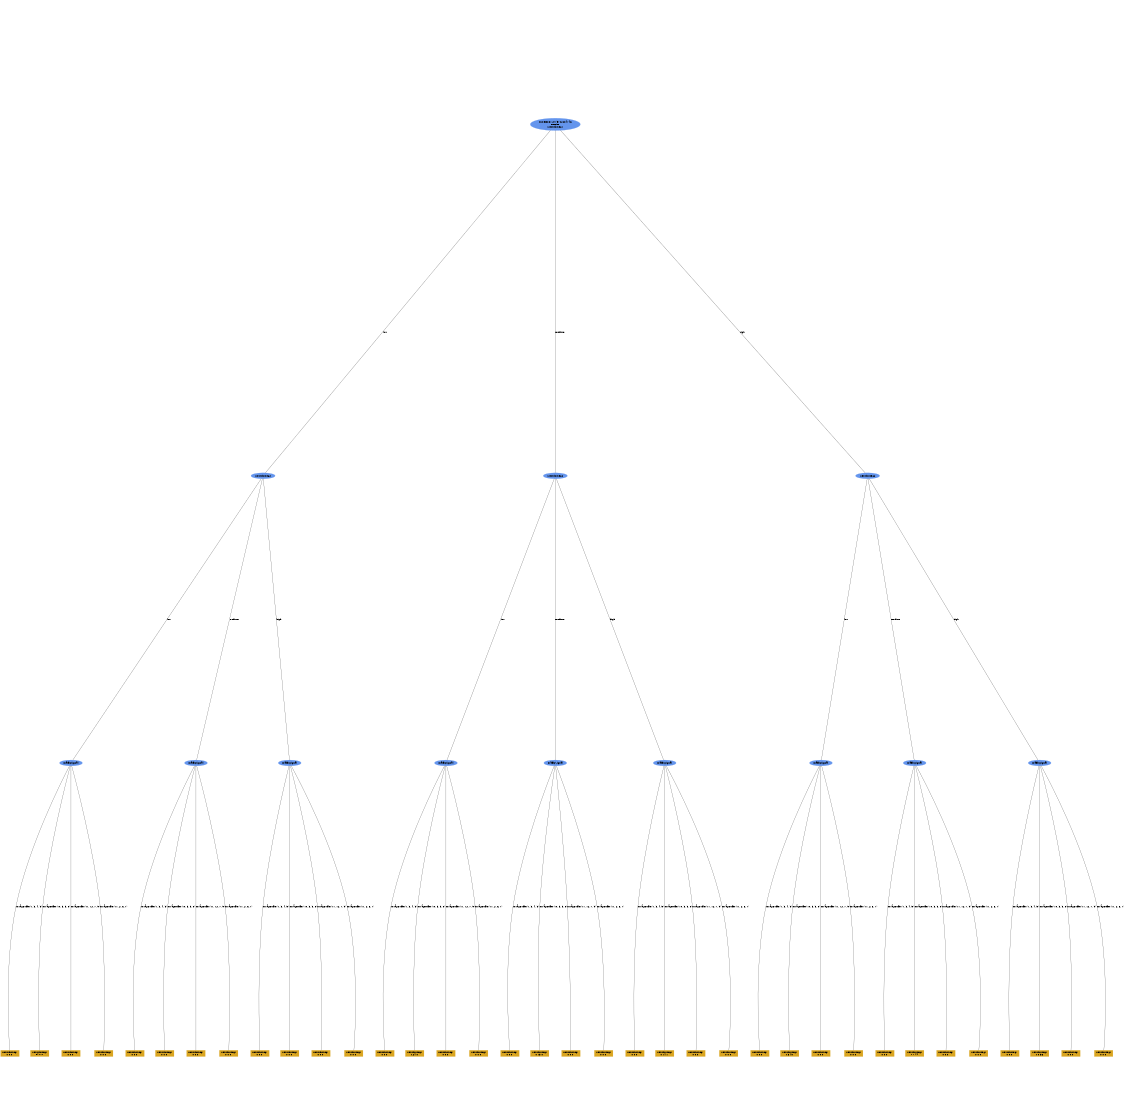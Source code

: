 digraph "DD" {
size = "7.5,10"
ratio=1.0;
center = true;
edge [dir = none];
{ rank = same; node [shape=ellipse, style=filled, color=cornflowerblue];"17512" [label="score=881.2775702284746\nN=250\nWest_in_seg1"];}
{ rank = same; node [shape=ellipse, style=filled, color=cornflowerblue];"17525" [label="West_in_seg2"];}
{ rank = same; node [shape=ellipse, style=filled, color=cornflowerblue];"17538" [label="West_in_seg2"];}
{ rank = same; node [shape=ellipse, style=filled, color=cornflowerblue];"17551" [label="West_in_seg2"];}
{ rank = same; node [shape=ellipse, style=filled, color=cornflowerblue];"17560" [label="TrafficSignal"];}
{ rank = same; node [shape=ellipse, style=filled, color=cornflowerblue];"17570" [label="TrafficSignal"];}
{ rank = same; node [shape=ellipse, style=filled, color=cornflowerblue];"17580" [label="TrafficSignal"];}
{ rank = same; node [shape=ellipse, style=filled, color=cornflowerblue];"17590" [label="TrafficSignal"];}
{ rank = same; node [shape=ellipse, style=filled, color=cornflowerblue];"17600" [label="TrafficSignal"];}
{ rank = same; node [shape=ellipse, style=filled, color=cornflowerblue];"17610" [label="TrafficSignal"];}
{ rank = same; node [shape=ellipse, style=filled, color=cornflowerblue];"17620" [label="TrafficSignal"];}
{ rank = same; node [shape=ellipse, style=filled, color=cornflowerblue];"17630" [label="TrafficSignal"];}
{ rank = same; node [shape=ellipse, style=filled, color=cornflowerblue];"17640" [label="TrafficSignal"];}
{ rank = same; node [shape=box, style=filled, color=goldenrod];"17561" [label="West_in_seg1\n0 0 0 "];}
{ rank = same; node [shape=box, style=filled, color=goldenrod];"17562" [label="West_in_seg1\n54 0 0 "];}
{ rank = same; node [shape=box, style=filled, color=goldenrod];"17563" [label="West_in_seg1\n0 0 0 "];}
{ rank = same; node [shape=box, style=filled, color=goldenrod];"17564" [label="West_in_seg1\n0 0 0 "];}
{ rank = same; node [shape=box, style=filled, color=goldenrod];"17571" [label="West_in_seg1\n0 0 0 "];}
{ rank = same; node [shape=box, style=filled, color=goldenrod];"17572" [label="West_in_seg1\n0 0 0 "];}
{ rank = same; node [shape=box, style=filled, color=goldenrod];"17573" [label="West_in_seg1\n0 0 0 "];}
{ rank = same; node [shape=box, style=filled, color=goldenrod];"17574" [label="West_in_seg1\n0 0 0 "];}
{ rank = same; node [shape=box, style=filled, color=goldenrod];"17581" [label="West_in_seg1\n0 0 0 "];}
{ rank = same; node [shape=box, style=filled, color=goldenrod];"17582" [label="West_in_seg1\n0 0 0 "];}
{ rank = same; node [shape=box, style=filled, color=goldenrod];"17583" [label="West_in_seg1\n0 0 0 "];}
{ rank = same; node [shape=box, style=filled, color=goldenrod];"17584" [label="West_in_seg1\n0 0 0 "];}
{ rank = same; node [shape=box, style=filled, color=goldenrod];"17591" [label="West_in_seg1\n0 0 0 "];}
{ rank = same; node [shape=box, style=filled, color=goldenrod];"17592" [label="West_in_seg1\n0 24 0 "];}
{ rank = same; node [shape=box, style=filled, color=goldenrod];"17593" [label="West_in_seg1\n0 0 0 "];}
{ rank = same; node [shape=box, style=filled, color=goldenrod];"17594" [label="West_in_seg1\n0 0 0 "];}
{ rank = same; node [shape=box, style=filled, color=goldenrod];"17601" [label="West_in_seg1\n0 0 0 "];}
{ rank = same; node [shape=box, style=filled, color=goldenrod];"17602" [label="West_in_seg1\n0 13 0 "];}
{ rank = same; node [shape=box, style=filled, color=goldenrod];"17603" [label="West_in_seg1\n0 0 0 "];}
{ rank = same; node [shape=box, style=filled, color=goldenrod];"17604" [label="West_in_seg1\n0 0 0 "];}
{ rank = same; node [shape=box, style=filled, color=goldenrod];"17611" [label="West_in_seg1\n0 0 0 "];}
{ rank = same; node [shape=box, style=filled, color=goldenrod];"17612" [label="West_in_seg1\n0 14 1 "];}
{ rank = same; node [shape=box, style=filled, color=goldenrod];"17613" [label="West_in_seg1\n0 0 0 "];}
{ rank = same; node [shape=box, style=filled, color=goldenrod];"17614" [label="West_in_seg1\n0 0 0 "];}
{ rank = same; node [shape=box, style=filled, color=goldenrod];"17621" [label="West_in_seg1\n0 0 0 "];}
{ rank = same; node [shape=box, style=filled, color=goldenrod];"17622" [label="West_in_seg1\n0 3 40 "];}
{ rank = same; node [shape=box, style=filled, color=goldenrod];"17623" [label="West_in_seg1\n0 0 0 "];}
{ rank = same; node [shape=box, style=filled, color=goldenrod];"17624" [label="West_in_seg1\n0 0 0 "];}
{ rank = same; node [shape=box, style=filled, color=goldenrod];"17631" [label="West_in_seg1\n0 0 0 "];}
{ rank = same; node [shape=box, style=filled, color=goldenrod];"17632" [label="West_in_seg1\n0 1 44 "];}
{ rank = same; node [shape=box, style=filled, color=goldenrod];"17633" [label="West_in_seg1\n0 0 0 "];}
{ rank = same; node [shape=box, style=filled, color=goldenrod];"17634" [label="West_in_seg1\n0 0 0 "];}
{ rank = same; node [shape=box, style=filled, color=goldenrod];"17641" [label="West_in_seg1\n0 0 0 "];}
{ rank = same; node [shape=box, style=filled, color=goldenrod];"17642" [label="West_in_seg1\n0 0 56 "];}
{ rank = same; node [shape=box, style=filled, color=goldenrod];"17643" [label="West_in_seg1\n0 0 0 "];}
{ rank = same; node [shape=box, style=filled, color=goldenrod];"17644" [label="West_in_seg1\n0 0 0 "];}
"17512" -> "17525" [label = "low"];
"17512" -> "17538" [label = "medium"];
"17512" -> "17551" [label = "high"];
"17525" -> "17560" [label = "low"];
"17525" -> "17570" [label = "medium"];
"17525" -> "17580" [label = "high"];
"17538" -> "17590" [label = "low"];
"17538" -> "17600" [label = "medium"];
"17538" -> "17610" [label = "high"];
"17551" -> "17620" [label = "low"];
"17551" -> "17630" [label = "medium"];
"17551" -> "17640" [label = "high"];
"17560" -> "17561" [label = "ArrayBuffer(1, 3, 4, 5)"];
"17560" -> "17562" [label = "ArrayBuffer(10, 3, 5, 8)"];
"17560" -> "17563" [label = "ArrayBuffer(11, 12, 7, 9)"];
"17560" -> "17564" [label = "ArrayBuffer(11, 2, 6, 7)"];
"17570" -> "17571" [label = "ArrayBuffer(1, 3, 4, 5)"];
"17570" -> "17572" [label = "ArrayBuffer(10, 3, 5, 8)"];
"17570" -> "17573" [label = "ArrayBuffer(11, 12, 7, 9)"];
"17570" -> "17574" [label = "ArrayBuffer(11, 2, 6, 7)"];
"17580" -> "17581" [label = "ArrayBuffer(1, 3, 4, 5)"];
"17580" -> "17582" [label = "ArrayBuffer(10, 3, 5, 8)"];
"17580" -> "17583" [label = "ArrayBuffer(11, 12, 7, 9)"];
"17580" -> "17584" [label = "ArrayBuffer(11, 2, 6, 7)"];
"17590" -> "17591" [label = "ArrayBuffer(1, 3, 4, 5)"];
"17590" -> "17592" [label = "ArrayBuffer(10, 3, 5, 8)"];
"17590" -> "17593" [label = "ArrayBuffer(11, 12, 7, 9)"];
"17590" -> "17594" [label = "ArrayBuffer(11, 2, 6, 7)"];
"17600" -> "17601" [label = "ArrayBuffer(1, 3, 4, 5)"];
"17600" -> "17602" [label = "ArrayBuffer(10, 3, 5, 8)"];
"17600" -> "17603" [label = "ArrayBuffer(11, 12, 7, 9)"];
"17600" -> "17604" [label = "ArrayBuffer(11, 2, 6, 7)"];
"17610" -> "17611" [label = "ArrayBuffer(1, 3, 4, 5)"];
"17610" -> "17612" [label = "ArrayBuffer(10, 3, 5, 8)"];
"17610" -> "17613" [label = "ArrayBuffer(11, 12, 7, 9)"];
"17610" -> "17614" [label = "ArrayBuffer(11, 2, 6, 7)"];
"17620" -> "17621" [label = "ArrayBuffer(1, 3, 4, 5)"];
"17620" -> "17622" [label = "ArrayBuffer(10, 3, 5, 8)"];
"17620" -> "17623" [label = "ArrayBuffer(11, 12, 7, 9)"];
"17620" -> "17624" [label = "ArrayBuffer(11, 2, 6, 7)"];
"17630" -> "17631" [label = "ArrayBuffer(1, 3, 4, 5)"];
"17630" -> "17632" [label = "ArrayBuffer(10, 3, 5, 8)"];
"17630" -> "17633" [label = "ArrayBuffer(11, 12, 7, 9)"];
"17630" -> "17634" [label = "ArrayBuffer(11, 2, 6, 7)"];
"17640" -> "17641" [label = "ArrayBuffer(1, 3, 4, 5)"];
"17640" -> "17642" [label = "ArrayBuffer(10, 3, 5, 8)"];
"17640" -> "17643" [label = "ArrayBuffer(11, 12, 7, 9)"];
"17640" -> "17644" [label = "ArrayBuffer(11, 2, 6, 7)"];

}